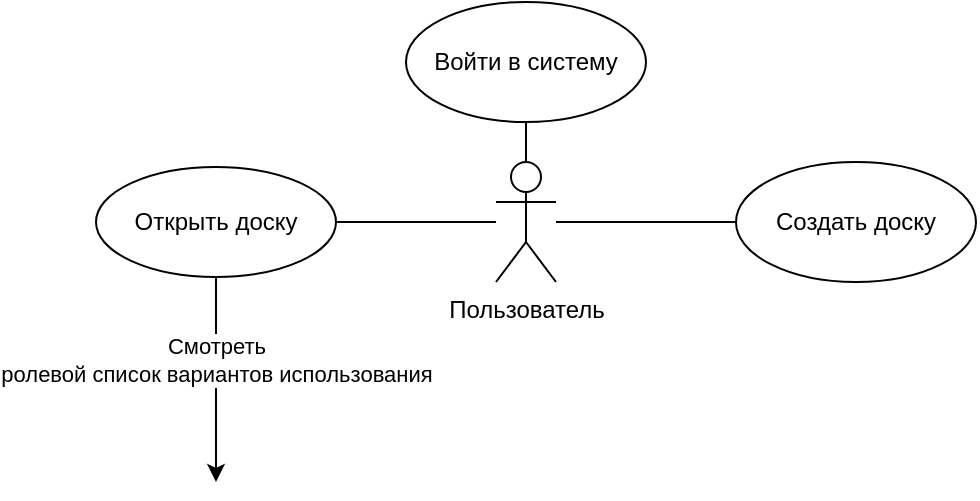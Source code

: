 <mxfile version="20.3.0" type="device"><diagram id="-9qQaQcugNIJzopTOP9P" name="Страница 1"><mxGraphModel dx="525" dy="523" grid="1" gridSize="10" guides="1" tooltips="1" connect="1" arrows="1" fold="1" page="1" pageScale="1" pageWidth="827" pageHeight="1169" math="0" shadow="0"><root><mxCell id="0"/><mxCell id="1" parent="0"/><mxCell id="xiEfpxHWR-Fs6RuHJMa3-2" value="Пользователь" style="shape=umlActor;verticalLabelPosition=bottom;verticalAlign=top;html=1;outlineConnect=0;" vertex="1" parent="1"><mxGeometry x="400" y="530" width="30" height="60" as="geometry"/></mxCell><mxCell id="xiEfpxHWR-Fs6RuHJMa3-9" style="edgeStyle=orthogonalEdgeStyle;rounded=0;orthogonalLoop=1;jettySize=auto;html=1;endArrow=none;endFill=0;" edge="1" parent="1" source="xiEfpxHWR-Fs6RuHJMa3-3" target="xiEfpxHWR-Fs6RuHJMa3-2"><mxGeometry relative="1" as="geometry"/></mxCell><mxCell id="xiEfpxHWR-Fs6RuHJMa3-3" value="Войти в систему" style="ellipse;whiteSpace=wrap;html=1;" vertex="1" parent="1"><mxGeometry x="355" y="450" width="120" height="60" as="geometry"/></mxCell><mxCell id="xiEfpxHWR-Fs6RuHJMa3-8" style="edgeStyle=orthogonalEdgeStyle;rounded=0;orthogonalLoop=1;jettySize=auto;html=1;endArrow=none;endFill=0;" edge="1" parent="1" source="xiEfpxHWR-Fs6RuHJMa3-4" target="xiEfpxHWR-Fs6RuHJMa3-2"><mxGeometry relative="1" as="geometry"/></mxCell><mxCell id="xiEfpxHWR-Fs6RuHJMa3-4" value="Создать доску" style="ellipse;whiteSpace=wrap;html=1;" vertex="1" parent="1"><mxGeometry x="520" y="530" width="120" height="60" as="geometry"/></mxCell><mxCell id="xiEfpxHWR-Fs6RuHJMa3-5" value="Открыть доску" style="ellipse;whiteSpace=wrap;html=1;" vertex="1" parent="1"><mxGeometry x="200" y="532.5" width="120" height="55" as="geometry"/></mxCell><mxCell id="xiEfpxHWR-Fs6RuHJMa3-7" value="" style="endArrow=none;html=1;rounded=0;exitX=1;exitY=0.5;exitDx=0;exitDy=0;" edge="1" parent="1" source="xiEfpxHWR-Fs6RuHJMa3-5" target="xiEfpxHWR-Fs6RuHJMa3-2"><mxGeometry width="50" height="50" relative="1" as="geometry"><mxPoint x="400" y="610" as="sourcePoint"/><mxPoint x="450" y="560" as="targetPoint"/></mxGeometry></mxCell><mxCell id="xiEfpxHWR-Fs6RuHJMa3-10" value="" style="endArrow=classic;html=1;rounded=0;exitX=0.5;exitY=1;exitDx=0;exitDy=0;endFill=1;" edge="1" parent="1" source="xiEfpxHWR-Fs6RuHJMa3-5"><mxGeometry width="50" height="50" relative="1" as="geometry"><mxPoint x="360" y="610" as="sourcePoint"/><mxPoint x="260" y="690" as="targetPoint"/></mxGeometry></mxCell><mxCell id="xiEfpxHWR-Fs6RuHJMa3-12" value="Смотреть&lt;br&gt;ролевой список вариантов использования" style="edgeLabel;html=1;align=center;verticalAlign=middle;resizable=0;points=[];" vertex="1" connectable="0" parent="xiEfpxHWR-Fs6RuHJMa3-10"><mxGeometry x="0.14" y="-1" relative="1" as="geometry"><mxPoint x="1" y="-17" as="offset"/></mxGeometry></mxCell></root></mxGraphModel></diagram></mxfile>